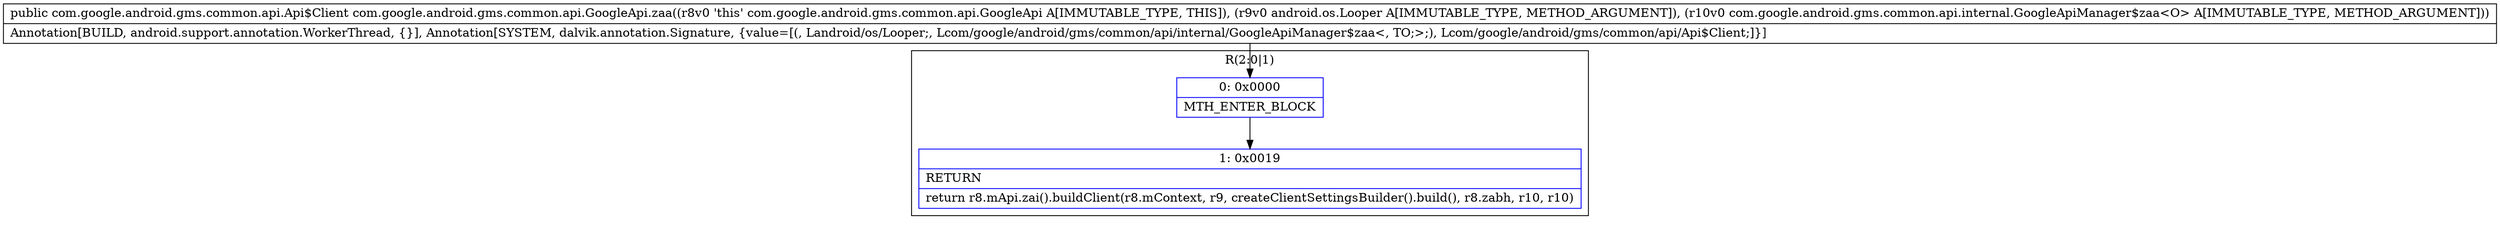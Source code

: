 digraph "CFG forcom.google.android.gms.common.api.GoogleApi.zaa(Landroid\/os\/Looper;Lcom\/google\/android\/gms\/common\/api\/internal\/GoogleApiManager$zaa;)Lcom\/google\/android\/gms\/common\/api\/Api$Client;" {
subgraph cluster_Region_278029786 {
label = "R(2:0|1)";
node [shape=record,color=blue];
Node_0 [shape=record,label="{0\:\ 0x0000|MTH_ENTER_BLOCK\l}"];
Node_1 [shape=record,label="{1\:\ 0x0019|RETURN\l|return r8.mApi.zai().buildClient(r8.mContext, r9, createClientSettingsBuilder().build(), r8.zabh, r10, r10)\l}"];
}
MethodNode[shape=record,label="{public com.google.android.gms.common.api.Api$Client com.google.android.gms.common.api.GoogleApi.zaa((r8v0 'this' com.google.android.gms.common.api.GoogleApi A[IMMUTABLE_TYPE, THIS]), (r9v0 android.os.Looper A[IMMUTABLE_TYPE, METHOD_ARGUMENT]), (r10v0 com.google.android.gms.common.api.internal.GoogleApiManager$zaa\<O\> A[IMMUTABLE_TYPE, METHOD_ARGUMENT]))  | Annotation[BUILD, android.support.annotation.WorkerThread, \{\}], Annotation[SYSTEM, dalvik.annotation.Signature, \{value=[(, Landroid\/os\/Looper;, Lcom\/google\/android\/gms\/common\/api\/internal\/GoogleApiManager$zaa\<, TO;\>;), Lcom\/google\/android\/gms\/common\/api\/Api$Client;]\}]\l}"];
MethodNode -> Node_0;
Node_0 -> Node_1;
}

